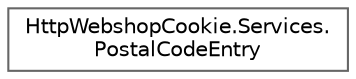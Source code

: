 digraph "Graphical Class Hierarchy"
{
 // LATEX_PDF_SIZE
  bgcolor="transparent";
  edge [fontname=Helvetica,fontsize=10,labelfontname=Helvetica,labelfontsize=10];
  node [fontname=Helvetica,fontsize=10,shape=box,height=0.2,width=0.4];
  rankdir="LR";
  Node0 [id="Node000000",label="HttpWebshopCookie.Services.\lPostalCodeEntry",height=0.2,width=0.4,color="grey40", fillcolor="white", style="filled",URL="$class_http_webshop_cookie_1_1_services_1_1_postal_code_entry.html",tooltip=" "];
}
